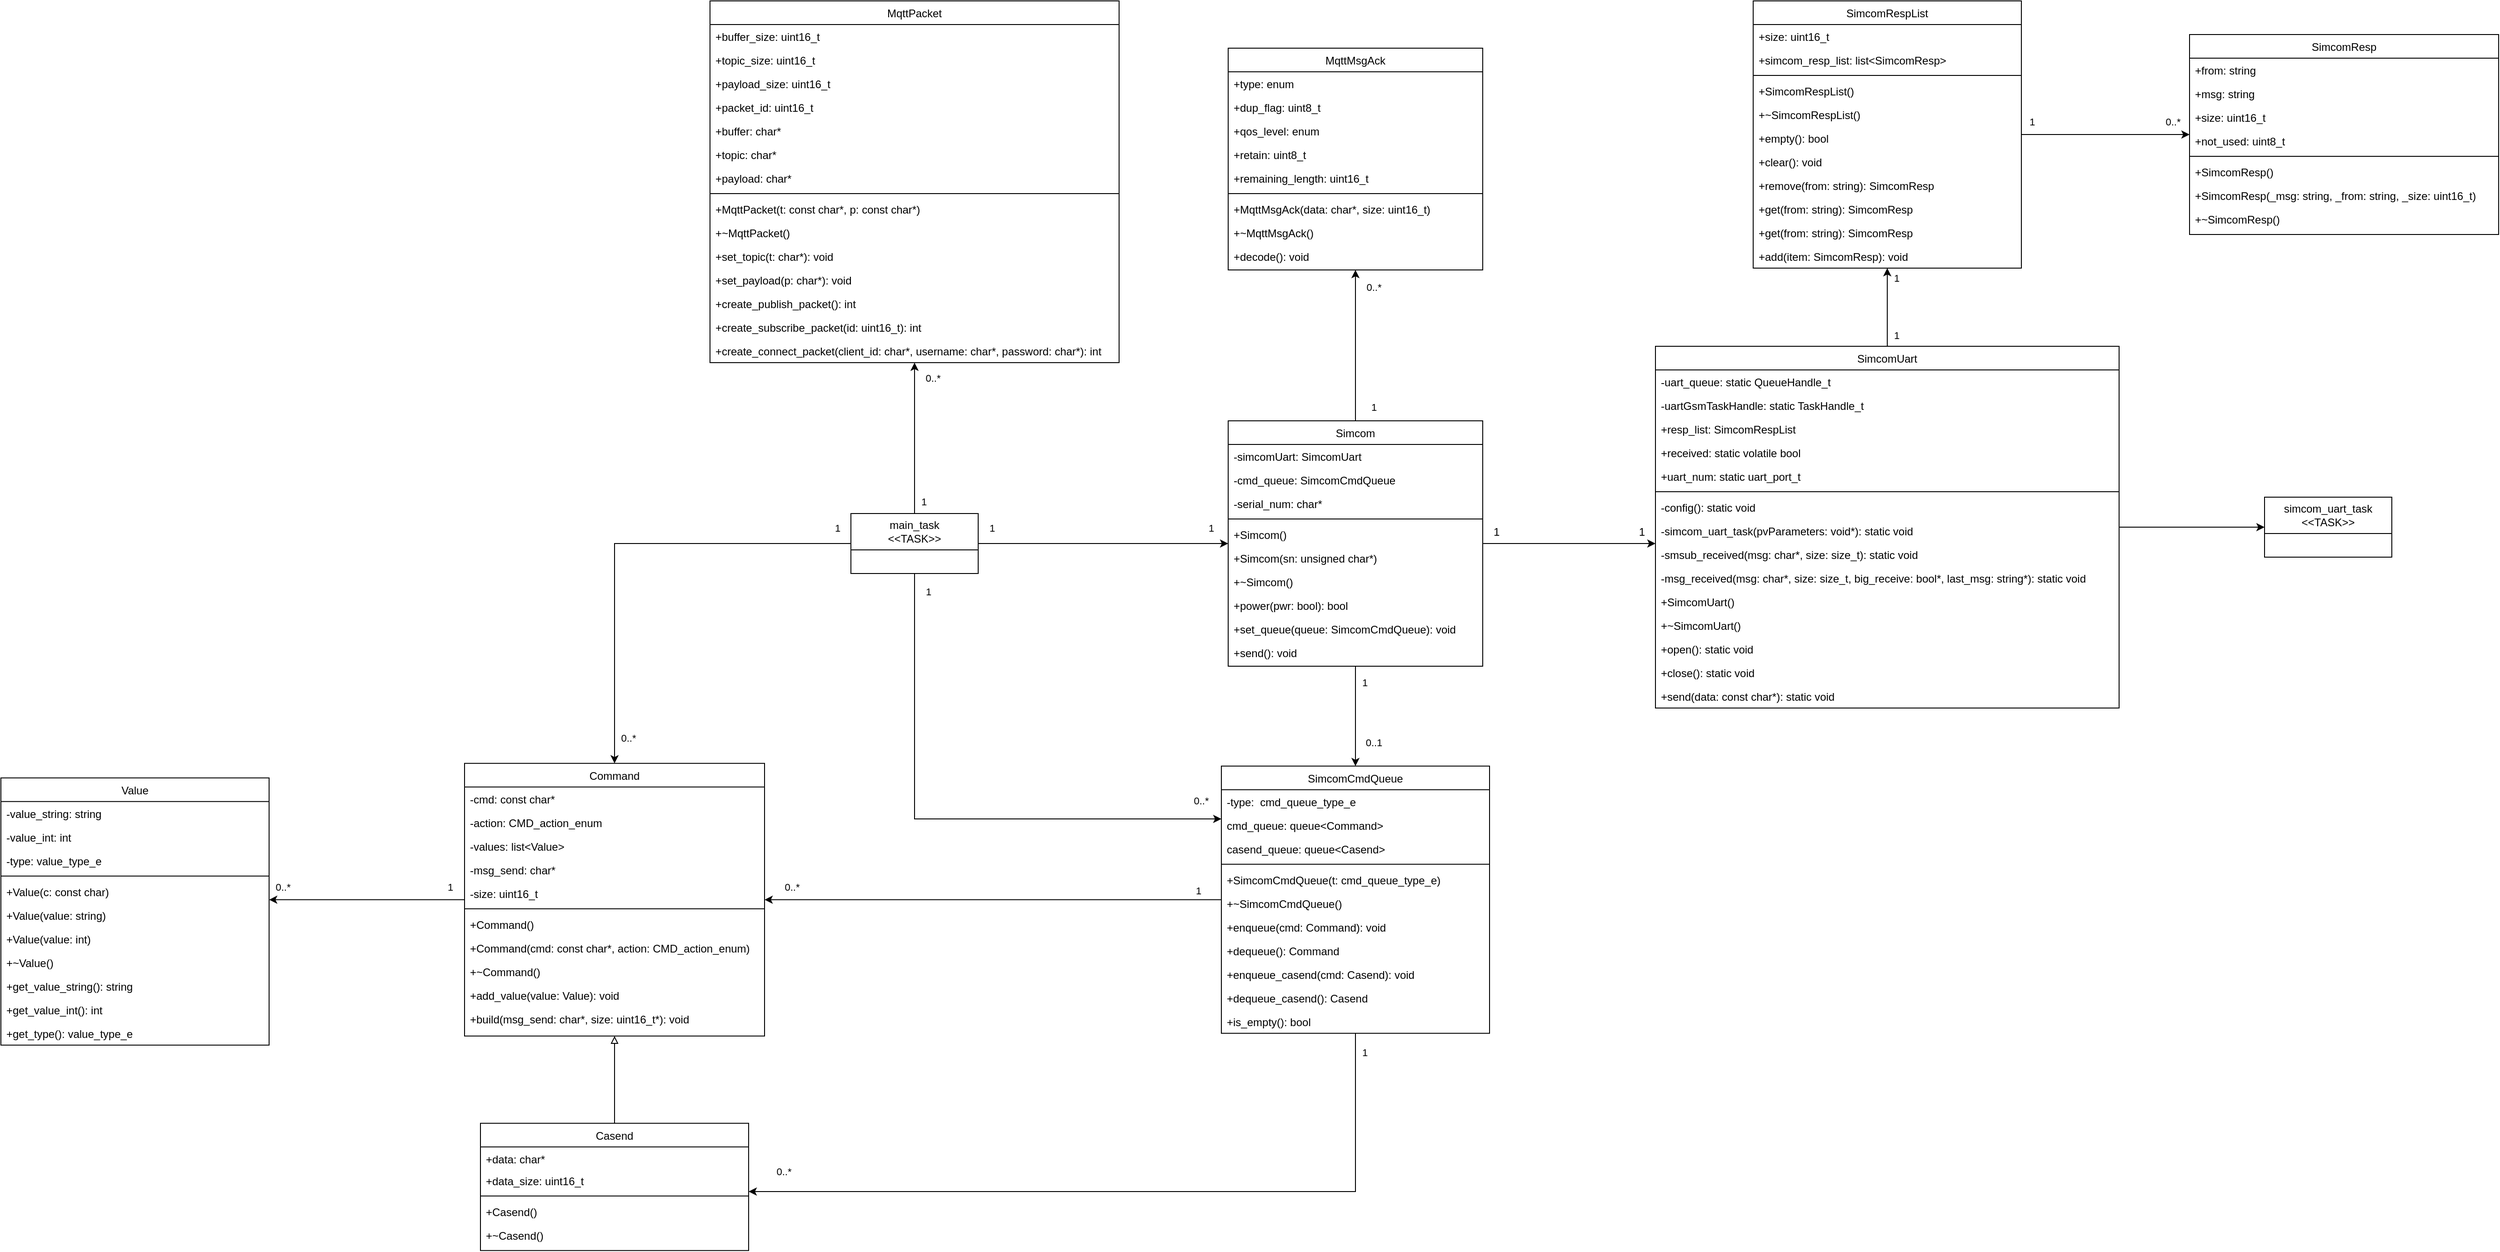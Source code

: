 <mxfile version="26.1.0">
  <diagram id="C5RBs43oDa-KdzZeNtuy" name="Page-1">
    <mxGraphModel dx="4654" dy="2683" grid="1" gridSize="10" guides="1" tooltips="1" connect="0" arrows="1" fold="1" page="1" pageScale="1" pageWidth="827" pageHeight="1169" math="0" shadow="0">
      <root>
        <mxCell id="WIyWlLk6GJQsqaUBKTNV-0" />
        <mxCell id="WIyWlLk6GJQsqaUBKTNV-1" parent="WIyWlLk6GJQsqaUBKTNV-0" />
        <mxCell id="OXkvoNjETRbfHiPbAuEQ-14" style="edgeStyle=orthogonalEdgeStyle;rounded=0;orthogonalLoop=1;jettySize=auto;html=1;entryX=0.5;entryY=0;entryDx=0;entryDy=0;" parent="WIyWlLk6GJQsqaUBKTNV-1" source="zkfFHV4jXpPFQw0GAbJ--0" target="zkfFHV4jXpPFQw0GAbJ--6" edge="1">
          <mxGeometry relative="1" as="geometry" />
        </mxCell>
        <mxCell id="OXkvoNjETRbfHiPbAuEQ-15" value="1" style="edgeLabel;html=1;align=center;verticalAlign=middle;resizable=0;points=[];" parent="OXkvoNjETRbfHiPbAuEQ-14" vertex="1" connectable="0">
          <mxGeometry x="-0.84" y="3" relative="1" as="geometry">
            <mxPoint x="7" y="9" as="offset" />
          </mxGeometry>
        </mxCell>
        <mxCell id="OXkvoNjETRbfHiPbAuEQ-16" value="0..1" style="edgeLabel;html=1;align=center;verticalAlign=middle;resizable=0;points=[];" parent="OXkvoNjETRbfHiPbAuEQ-14" vertex="1" connectable="0">
          <mxGeometry x="0.728" y="1" relative="1" as="geometry">
            <mxPoint x="19" y="-11" as="offset" />
          </mxGeometry>
        </mxCell>
        <mxCell id="LnBik1f8gMWFjEAst_nR-24" style="edgeStyle=orthogonalEdgeStyle;rounded=0;orthogonalLoop=1;jettySize=auto;html=1;" parent="WIyWlLk6GJQsqaUBKTNV-1" source="zkfFHV4jXpPFQw0GAbJ--17" target="LnBik1f8gMWFjEAst_nR-0" edge="1">
          <mxGeometry relative="1" as="geometry" />
        </mxCell>
        <mxCell id="LnBik1f8gMWFjEAst_nR-25" value="1" style="edgeLabel;html=1;align=center;verticalAlign=middle;resizable=0;points=[];" parent="LnBik1f8gMWFjEAst_nR-24" vertex="1" connectable="0">
          <mxGeometry x="-0.814" y="1" relative="1" as="geometry">
            <mxPoint x="11" y="-4" as="offset" />
          </mxGeometry>
        </mxCell>
        <mxCell id="LnBik1f8gMWFjEAst_nR-26" value="1" style="edgeLabel;html=1;align=center;verticalAlign=middle;resizable=0;points=[];" parent="LnBik1f8gMWFjEAst_nR-24" vertex="1" connectable="0">
          <mxGeometry x="0.744" y="2" relative="1" as="geometry">
            <mxPoint x="12" as="offset" />
          </mxGeometry>
        </mxCell>
        <mxCell id="FPk2uHoKcrlSueuzYnj8-16" style="edgeStyle=orthogonalEdgeStyle;rounded=0;orthogonalLoop=1;jettySize=auto;html=1;" edge="1" parent="WIyWlLk6GJQsqaUBKTNV-1" source="zkfFHV4jXpPFQw0GAbJ--0" target="FPk2uHoKcrlSueuzYnj8-0">
          <mxGeometry relative="1" as="geometry" />
        </mxCell>
        <mxCell id="FPk2uHoKcrlSueuzYnj8-17" value="1" style="edgeLabel;html=1;align=center;verticalAlign=middle;resizable=0;points=[];" vertex="1" connectable="0" parent="FPk2uHoKcrlSueuzYnj8-16">
          <mxGeometry x="-0.887" relative="1" as="geometry">
            <mxPoint x="20" y="-6" as="offset" />
          </mxGeometry>
        </mxCell>
        <mxCell id="FPk2uHoKcrlSueuzYnj8-18" value="0..*" style="edgeLabel;html=1;align=center;verticalAlign=middle;resizable=0;points=[];" vertex="1" connectable="0" parent="FPk2uHoKcrlSueuzYnj8-16">
          <mxGeometry x="0.863" y="-1" relative="1" as="geometry">
            <mxPoint x="19" y="7" as="offset" />
          </mxGeometry>
        </mxCell>
        <mxCell id="zkfFHV4jXpPFQw0GAbJ--0" value="Simcom" style="swimlane;fontStyle=0;align=center;verticalAlign=top;childLayout=stackLayout;horizontal=1;startSize=26;horizontalStack=0;resizeParent=1;resizeLast=0;collapsible=1;marginBottom=0;rounded=0;shadow=0;strokeWidth=1;" parent="WIyWlLk6GJQsqaUBKTNV-1" vertex="1">
          <mxGeometry x="140" y="92" width="280" height="270" as="geometry">
            <mxRectangle x="230" y="140" width="160" height="26" as="alternateBounds" />
          </mxGeometry>
        </mxCell>
        <mxCell id="zkfFHV4jXpPFQw0GAbJ--1" value="-simcomUart: SimcomUart" style="text;align=left;verticalAlign=top;spacingLeft=4;spacingRight=4;overflow=hidden;rotatable=0;points=[[0,0.5],[1,0.5]];portConstraint=eastwest;" parent="zkfFHV4jXpPFQw0GAbJ--0" vertex="1">
          <mxGeometry y="26" width="280" height="26" as="geometry" />
        </mxCell>
        <mxCell id="zkfFHV4jXpPFQw0GAbJ--2" value="-cmd_queue: SimcomCmdQueue" style="text;align=left;verticalAlign=top;spacingLeft=4;spacingRight=4;overflow=hidden;rotatable=0;points=[[0,0.5],[1,0.5]];portConstraint=eastwest;rounded=0;shadow=0;html=0;" parent="zkfFHV4jXpPFQw0GAbJ--0" vertex="1">
          <mxGeometry y="52" width="280" height="26" as="geometry" />
        </mxCell>
        <mxCell id="zkfFHV4jXpPFQw0GAbJ--3" value="-serial_num: char*" style="text;align=left;verticalAlign=top;spacingLeft=4;spacingRight=4;overflow=hidden;rotatable=0;points=[[0,0.5],[1,0.5]];portConstraint=eastwest;rounded=0;shadow=0;html=0;" parent="zkfFHV4jXpPFQw0GAbJ--0" vertex="1">
          <mxGeometry y="78" width="280" height="26" as="geometry" />
        </mxCell>
        <mxCell id="zkfFHV4jXpPFQw0GAbJ--4" value="" style="line;html=1;strokeWidth=1;align=left;verticalAlign=middle;spacingTop=-1;spacingLeft=3;spacingRight=3;rotatable=0;labelPosition=right;points=[];portConstraint=eastwest;" parent="zkfFHV4jXpPFQw0GAbJ--0" vertex="1">
          <mxGeometry y="104" width="280" height="8" as="geometry" />
        </mxCell>
        <mxCell id="zkfFHV4jXpPFQw0GAbJ--5" value="+Simcom()" style="text;align=left;verticalAlign=top;spacingLeft=4;spacingRight=4;overflow=hidden;rotatable=0;points=[[0,0.5],[1,0.5]];portConstraint=eastwest;" parent="zkfFHV4jXpPFQw0GAbJ--0" vertex="1">
          <mxGeometry y="112" width="280" height="26" as="geometry" />
        </mxCell>
        <mxCell id="OXkvoNjETRbfHiPbAuEQ-2" value="+Simcom(sn: unsigned char*)" style="text;align=left;verticalAlign=top;spacingLeft=4;spacingRight=4;overflow=hidden;rotatable=0;points=[[0,0.5],[1,0.5]];portConstraint=eastwest;" parent="zkfFHV4jXpPFQw0GAbJ--0" vertex="1">
          <mxGeometry y="138" width="280" height="26" as="geometry" />
        </mxCell>
        <mxCell id="OXkvoNjETRbfHiPbAuEQ-0" value="+~Simcom()" style="text;align=left;verticalAlign=top;spacingLeft=4;spacingRight=4;overflow=hidden;rotatable=0;points=[[0,0.5],[1,0.5]];portConstraint=eastwest;" parent="zkfFHV4jXpPFQw0GAbJ--0" vertex="1">
          <mxGeometry y="164" width="280" height="26" as="geometry" />
        </mxCell>
        <mxCell id="OXkvoNjETRbfHiPbAuEQ-3" value="+power(pwr: bool): bool" style="text;align=left;verticalAlign=top;spacingLeft=4;spacingRight=4;overflow=hidden;rotatable=0;points=[[0,0.5],[1,0.5]];portConstraint=eastwest;" parent="zkfFHV4jXpPFQw0GAbJ--0" vertex="1">
          <mxGeometry y="190" width="280" height="26" as="geometry" />
        </mxCell>
        <mxCell id="OXkvoNjETRbfHiPbAuEQ-4" value="+set_queue(queue: SimcomCmdQueue): void" style="text;align=left;verticalAlign=top;spacingLeft=4;spacingRight=4;overflow=hidden;rotatable=0;points=[[0,0.5],[1,0.5]];portConstraint=eastwest;" parent="zkfFHV4jXpPFQw0GAbJ--0" vertex="1">
          <mxGeometry y="216" width="280" height="26" as="geometry" />
        </mxCell>
        <mxCell id="OXkvoNjETRbfHiPbAuEQ-1" value="+send(): void" style="text;align=left;verticalAlign=top;spacingLeft=4;spacingRight=4;overflow=hidden;rotatable=0;points=[[0,0.5],[1,0.5]];portConstraint=eastwest;" parent="zkfFHV4jXpPFQw0GAbJ--0" vertex="1">
          <mxGeometry y="242" width="280" height="26" as="geometry" />
        </mxCell>
        <mxCell id="LnBik1f8gMWFjEAst_nR-44" style="edgeStyle=orthogonalEdgeStyle;rounded=0;orthogonalLoop=1;jettySize=auto;html=1;" parent="WIyWlLk6GJQsqaUBKTNV-1" source="zkfFHV4jXpPFQw0GAbJ--6" target="LnBik1f8gMWFjEAst_nR-32" edge="1">
          <mxGeometry relative="1" as="geometry">
            <Array as="points">
              <mxPoint x="280" y="940" />
            </Array>
          </mxGeometry>
        </mxCell>
        <mxCell id="LnBik1f8gMWFjEAst_nR-47" value="1" style="edgeLabel;html=1;align=center;verticalAlign=middle;resizable=0;points=[];" parent="LnBik1f8gMWFjEAst_nR-44" vertex="1" connectable="0">
          <mxGeometry x="-0.951" y="1" relative="1" as="geometry">
            <mxPoint x="9" as="offset" />
          </mxGeometry>
        </mxCell>
        <mxCell id="LnBik1f8gMWFjEAst_nR-48" value="0..*" style="edgeLabel;html=1;align=center;verticalAlign=middle;resizable=0;points=[];" parent="LnBik1f8gMWFjEAst_nR-44" vertex="1" connectable="0">
          <mxGeometry x="0.908" y="-1" relative="1" as="geometry">
            <mxPoint y="-21" as="offset" />
          </mxGeometry>
        </mxCell>
        <mxCell id="zkfFHV4jXpPFQw0GAbJ--6" value="SimcomCmdQueue" style="swimlane;fontStyle=0;align=center;verticalAlign=top;childLayout=stackLayout;horizontal=1;startSize=26;horizontalStack=0;resizeParent=1;resizeLast=0;collapsible=1;marginBottom=0;rounded=0;shadow=0;strokeWidth=1;" parent="WIyWlLk6GJQsqaUBKTNV-1" vertex="1">
          <mxGeometry x="132.5" y="471.89" width="295" height="294" as="geometry">
            <mxRectangle x="130" y="380" width="160" height="26" as="alternateBounds" />
          </mxGeometry>
        </mxCell>
        <mxCell id="zkfFHV4jXpPFQw0GAbJ--7" value="-type:  cmd_queue_type_e" style="text;align=left;verticalAlign=top;spacingLeft=4;spacingRight=4;overflow=hidden;rotatable=0;points=[[0,0.5],[1,0.5]];portConstraint=eastwest;" parent="zkfFHV4jXpPFQw0GAbJ--6" vertex="1">
          <mxGeometry y="26" width="295" height="26" as="geometry" />
        </mxCell>
        <mxCell id="zkfFHV4jXpPFQw0GAbJ--8" value="cmd_queue: queue&lt;Command&gt;" style="text;align=left;verticalAlign=top;spacingLeft=4;spacingRight=4;overflow=hidden;rotatable=0;points=[[0,0.5],[1,0.5]];portConstraint=eastwest;rounded=0;shadow=0;html=0;" parent="zkfFHV4jXpPFQw0GAbJ--6" vertex="1">
          <mxGeometry y="52" width="295" height="26" as="geometry" />
        </mxCell>
        <mxCell id="LnBik1f8gMWFjEAst_nR-43" value="casend_queue: queue&lt;Casend&gt;" style="text;align=left;verticalAlign=top;spacingLeft=4;spacingRight=4;overflow=hidden;rotatable=0;points=[[0,0.5],[1,0.5]];portConstraint=eastwest;rounded=0;shadow=0;html=0;" parent="zkfFHV4jXpPFQw0GAbJ--6" vertex="1">
          <mxGeometry y="78" width="295" height="26" as="geometry" />
        </mxCell>
        <mxCell id="zkfFHV4jXpPFQw0GAbJ--9" value="" style="line;html=1;strokeWidth=1;align=left;verticalAlign=middle;spacingTop=-1;spacingLeft=3;spacingRight=3;rotatable=0;labelPosition=right;points=[];portConstraint=eastwest;" parent="zkfFHV4jXpPFQw0GAbJ--6" vertex="1">
          <mxGeometry y="104" width="295" height="8" as="geometry" />
        </mxCell>
        <mxCell id="zkfFHV4jXpPFQw0GAbJ--10" value="+SimcomCmdQueue(t: cmd_queue_type_e)" style="text;align=left;verticalAlign=top;spacingLeft=4;spacingRight=4;overflow=hidden;rotatable=0;points=[[0,0.5],[1,0.5]];portConstraint=eastwest;fontStyle=0" parent="zkfFHV4jXpPFQw0GAbJ--6" vertex="1">
          <mxGeometry y="112" width="295" height="26" as="geometry" />
        </mxCell>
        <mxCell id="OXkvoNjETRbfHiPbAuEQ-17" value="+~SimcomCmdQueue()" style="text;align=left;verticalAlign=top;spacingLeft=4;spacingRight=4;overflow=hidden;rotatable=0;points=[[0,0.5],[1,0.5]];portConstraint=eastwest;fontStyle=0" parent="zkfFHV4jXpPFQw0GAbJ--6" vertex="1">
          <mxGeometry y="138" width="295" height="26" as="geometry" />
        </mxCell>
        <mxCell id="OXkvoNjETRbfHiPbAuEQ-18" value="+enqueue(cmd: Command): void" style="text;align=left;verticalAlign=top;spacingLeft=4;spacingRight=4;overflow=hidden;rotatable=0;points=[[0,0.5],[1,0.5]];portConstraint=eastwest;fontStyle=0" parent="zkfFHV4jXpPFQw0GAbJ--6" vertex="1">
          <mxGeometry y="164" width="295" height="26" as="geometry" />
        </mxCell>
        <mxCell id="OXkvoNjETRbfHiPbAuEQ-20" value="+dequeue(): Command" style="text;align=left;verticalAlign=top;spacingLeft=4;spacingRight=4;overflow=hidden;rotatable=0;points=[[0,0.5],[1,0.5]];portConstraint=eastwest;fontStyle=0" parent="zkfFHV4jXpPFQw0GAbJ--6" vertex="1">
          <mxGeometry y="190" width="295" height="26" as="geometry" />
        </mxCell>
        <mxCell id="LnBik1f8gMWFjEAst_nR-45" value="+enqueue_casend(cmd: Casend): void" style="text;align=left;verticalAlign=top;spacingLeft=4;spacingRight=4;overflow=hidden;rotatable=0;points=[[0,0.5],[1,0.5]];portConstraint=eastwest;fontStyle=0" parent="zkfFHV4jXpPFQw0GAbJ--6" vertex="1">
          <mxGeometry y="216" width="295" height="26" as="geometry" />
        </mxCell>
        <mxCell id="LnBik1f8gMWFjEAst_nR-46" value="+dequeue_casend(): Casend" style="text;align=left;verticalAlign=top;spacingLeft=4;spacingRight=4;overflow=hidden;rotatable=0;points=[[0,0.5],[1,0.5]];portConstraint=eastwest;fontStyle=0" parent="zkfFHV4jXpPFQw0GAbJ--6" vertex="1">
          <mxGeometry y="242" width="295" height="26" as="geometry" />
        </mxCell>
        <mxCell id="OXkvoNjETRbfHiPbAuEQ-19" value="+is_empty(): bool" style="text;align=left;verticalAlign=top;spacingLeft=4;spacingRight=4;overflow=hidden;rotatable=0;points=[[0,0.5],[1,0.5]];portConstraint=eastwest;fontStyle=0" parent="zkfFHV4jXpPFQw0GAbJ--6" vertex="1">
          <mxGeometry y="268" width="295" height="26" as="geometry" />
        </mxCell>
        <mxCell id="OXkvoNjETRbfHiPbAuEQ-75" style="edgeStyle=orthogonalEdgeStyle;rounded=0;orthogonalLoop=1;jettySize=auto;html=1;" parent="WIyWlLk6GJQsqaUBKTNV-1" source="zkfFHV4jXpPFQw0GAbJ--17" target="OXkvoNjETRbfHiPbAuEQ-71" edge="1">
          <mxGeometry relative="1" as="geometry" />
        </mxCell>
        <mxCell id="zkfFHV4jXpPFQw0GAbJ--17" value="SimcomUart" style="swimlane;fontStyle=0;align=center;verticalAlign=top;childLayout=stackLayout;horizontal=1;startSize=26;horizontalStack=0;resizeParent=1;resizeLast=0;collapsible=1;marginBottom=0;rounded=0;shadow=0;strokeWidth=1;" parent="WIyWlLk6GJQsqaUBKTNV-1" vertex="1">
          <mxGeometry x="610" y="10" width="510" height="398" as="geometry">
            <mxRectangle x="550" y="140" width="160" height="26" as="alternateBounds" />
          </mxGeometry>
        </mxCell>
        <mxCell id="zkfFHV4jXpPFQw0GAbJ--18" value="-uart_queue: static QueueHandle_t" style="text;align=left;verticalAlign=top;spacingLeft=4;spacingRight=4;overflow=hidden;rotatable=0;points=[[0,0.5],[1,0.5]];portConstraint=eastwest;" parent="zkfFHV4jXpPFQw0GAbJ--17" vertex="1">
          <mxGeometry y="26" width="510" height="26" as="geometry" />
        </mxCell>
        <mxCell id="OXkvoNjETRbfHiPbAuEQ-7" value="-uartGsmTaskHandle: static TaskHandle_t" style="text;align=left;verticalAlign=top;spacingLeft=4;spacingRight=4;overflow=hidden;rotatable=0;points=[[0,0.5],[1,0.5]];portConstraint=eastwest;rounded=0;shadow=0;html=0;" parent="zkfFHV4jXpPFQw0GAbJ--17" vertex="1">
          <mxGeometry y="52" width="510" height="26" as="geometry" />
        </mxCell>
        <mxCell id="LnBik1f8gMWFjEAst_nR-31" value="+resp_list: SimcomRespList" style="text;align=left;verticalAlign=top;spacingLeft=4;spacingRight=4;overflow=hidden;rotatable=0;points=[[0,0.5],[1,0.5]];portConstraint=eastwest;rounded=0;shadow=0;html=0;" parent="zkfFHV4jXpPFQw0GAbJ--17" vertex="1">
          <mxGeometry y="78" width="510" height="26" as="geometry" />
        </mxCell>
        <mxCell id="zkfFHV4jXpPFQw0GAbJ--19" value="+received: static volatile bool" style="text;align=left;verticalAlign=top;spacingLeft=4;spacingRight=4;overflow=hidden;rotatable=0;points=[[0,0.5],[1,0.5]];portConstraint=eastwest;rounded=0;shadow=0;html=0;" parent="zkfFHV4jXpPFQw0GAbJ--17" vertex="1">
          <mxGeometry y="104" width="510" height="26" as="geometry" />
        </mxCell>
        <mxCell id="OXkvoNjETRbfHiPbAuEQ-8" value="+uart_num: static uart_port_t" style="text;align=left;verticalAlign=top;spacingLeft=4;spacingRight=4;overflow=hidden;rotatable=0;points=[[0,0.5],[1,0.5]];portConstraint=eastwest;rounded=0;shadow=0;html=0;" parent="zkfFHV4jXpPFQw0GAbJ--17" vertex="1">
          <mxGeometry y="130" width="510" height="26" as="geometry" />
        </mxCell>
        <mxCell id="zkfFHV4jXpPFQw0GAbJ--23" value="" style="line;html=1;strokeWidth=1;align=left;verticalAlign=middle;spacingTop=-1;spacingLeft=3;spacingRight=3;rotatable=0;labelPosition=right;points=[];portConstraint=eastwest;" parent="zkfFHV4jXpPFQw0GAbJ--17" vertex="1">
          <mxGeometry y="156" width="510" height="8" as="geometry" />
        </mxCell>
        <mxCell id="zkfFHV4jXpPFQw0GAbJ--24" value="-config(): static void" style="text;align=left;verticalAlign=top;spacingLeft=4;spacingRight=4;overflow=hidden;rotatable=0;points=[[0,0.5],[1,0.5]];portConstraint=eastwest;" parent="zkfFHV4jXpPFQw0GAbJ--17" vertex="1">
          <mxGeometry y="164" width="510" height="26" as="geometry" />
        </mxCell>
        <mxCell id="zkfFHV4jXpPFQw0GAbJ--25" value="-simcom_uart_task(pvParameters: void*): static void" style="text;align=left;verticalAlign=top;spacingLeft=4;spacingRight=4;overflow=hidden;rotatable=0;points=[[0,0.5],[1,0.5]];portConstraint=eastwest;" parent="zkfFHV4jXpPFQw0GAbJ--17" vertex="1">
          <mxGeometry y="190" width="510" height="26" as="geometry" />
        </mxCell>
        <mxCell id="OXkvoNjETRbfHiPbAuEQ-5" value="-smsub_received(msg: char*, size: size_t): static void" style="text;align=left;verticalAlign=top;spacingLeft=4;spacingRight=4;overflow=hidden;rotatable=0;points=[[0,0.5],[1,0.5]];portConstraint=eastwest;" parent="zkfFHV4jXpPFQw0GAbJ--17" vertex="1">
          <mxGeometry y="216" width="510" height="26" as="geometry" />
        </mxCell>
        <mxCell id="OXkvoNjETRbfHiPbAuEQ-6" value="-msg_received(msg: char*, size: size_t, big_receive: bool*, last_msg: string*): static void" style="text;align=left;verticalAlign=top;spacingLeft=4;spacingRight=4;overflow=hidden;rotatable=0;points=[[0,0.5],[1,0.5]];portConstraint=eastwest;" parent="zkfFHV4jXpPFQw0GAbJ--17" vertex="1">
          <mxGeometry y="242" width="510" height="26" as="geometry" />
        </mxCell>
        <mxCell id="OXkvoNjETRbfHiPbAuEQ-10" value="+SimcomUart()" style="text;align=left;verticalAlign=top;spacingLeft=4;spacingRight=4;overflow=hidden;rotatable=0;points=[[0,0.5],[1,0.5]];portConstraint=eastwest;" parent="zkfFHV4jXpPFQw0GAbJ--17" vertex="1">
          <mxGeometry y="268" width="510" height="26" as="geometry" />
        </mxCell>
        <mxCell id="OXkvoNjETRbfHiPbAuEQ-9" value="+~SimcomUart()" style="text;align=left;verticalAlign=top;spacingLeft=4;spacingRight=4;overflow=hidden;rotatable=0;points=[[0,0.5],[1,0.5]];portConstraint=eastwest;" parent="zkfFHV4jXpPFQw0GAbJ--17" vertex="1">
          <mxGeometry y="294" width="510" height="26" as="geometry" />
        </mxCell>
        <mxCell id="OXkvoNjETRbfHiPbAuEQ-11" value="+open(): static void" style="text;align=left;verticalAlign=top;spacingLeft=4;spacingRight=4;overflow=hidden;rotatable=0;points=[[0,0.5],[1,0.5]];portConstraint=eastwest;" parent="zkfFHV4jXpPFQw0GAbJ--17" vertex="1">
          <mxGeometry y="320" width="510" height="26" as="geometry" />
        </mxCell>
        <mxCell id="OXkvoNjETRbfHiPbAuEQ-12" value="+close(): static void" style="text;align=left;verticalAlign=top;spacingLeft=4;spacingRight=4;overflow=hidden;rotatable=0;points=[[0,0.5],[1,0.5]];portConstraint=eastwest;" parent="zkfFHV4jXpPFQw0GAbJ--17" vertex="1">
          <mxGeometry y="346" width="510" height="26" as="geometry" />
        </mxCell>
        <mxCell id="OXkvoNjETRbfHiPbAuEQ-13" value="+send(data: const char*): static void" style="text;align=left;verticalAlign=top;spacingLeft=4;spacingRight=4;overflow=hidden;rotatable=0;points=[[0,0.5],[1,0.5]];portConstraint=eastwest;" parent="zkfFHV4jXpPFQw0GAbJ--17" vertex="1">
          <mxGeometry y="372" width="510" height="26" as="geometry" />
        </mxCell>
        <mxCell id="zkfFHV4jXpPFQw0GAbJ--26" value="" style="endArrow=classic;shadow=0;strokeWidth=1;rounded=0;curved=0;endFill=1;edgeStyle=elbowEdgeStyle;elbow=vertical;" parent="WIyWlLk6GJQsqaUBKTNV-1" source="zkfFHV4jXpPFQw0GAbJ--0" target="zkfFHV4jXpPFQw0GAbJ--17" edge="1">
          <mxGeometry x="0.5" y="41" relative="1" as="geometry">
            <mxPoint x="380" y="192" as="sourcePoint" />
            <mxPoint x="540" y="192" as="targetPoint" />
            <mxPoint x="-40" y="32" as="offset" />
          </mxGeometry>
        </mxCell>
        <mxCell id="zkfFHV4jXpPFQw0GAbJ--27" value="1" style="resizable=0;align=left;verticalAlign=bottom;labelBackgroundColor=none;fontSize=12;" parent="zkfFHV4jXpPFQw0GAbJ--26" connectable="0" vertex="1">
          <mxGeometry x="-1" relative="1" as="geometry">
            <mxPoint x="10" y="-4" as="offset" />
          </mxGeometry>
        </mxCell>
        <mxCell id="zkfFHV4jXpPFQw0GAbJ--28" value="1" style="resizable=0;align=right;verticalAlign=bottom;labelBackgroundColor=none;fontSize=12;" parent="zkfFHV4jXpPFQw0GAbJ--26" connectable="0" vertex="1">
          <mxGeometry x="1" relative="1" as="geometry">
            <mxPoint x="-10" y="-4" as="offset" />
          </mxGeometry>
        </mxCell>
        <mxCell id="OXkvoNjETRbfHiPbAuEQ-51" style="edgeStyle=orthogonalEdgeStyle;rounded=0;orthogonalLoop=1;jettySize=auto;html=1;" parent="WIyWlLk6GJQsqaUBKTNV-1" source="OXkvoNjETRbfHiPbAuEQ-21" target="OXkvoNjETRbfHiPbAuEQ-38" edge="1">
          <mxGeometry relative="1" as="geometry">
            <Array as="points">
              <mxPoint x="-870" y="618.89" />
              <mxPoint x="-870" y="618.89" />
            </Array>
          </mxGeometry>
        </mxCell>
        <mxCell id="OXkvoNjETRbfHiPbAuEQ-52" value="1" style="edgeLabel;html=1;align=center;verticalAlign=middle;resizable=0;points=[];" parent="OXkvoNjETRbfHiPbAuEQ-51" vertex="1" connectable="0">
          <mxGeometry x="-0.85" y="3" relative="1" as="geometry">
            <mxPoint y="-17" as="offset" />
          </mxGeometry>
        </mxCell>
        <mxCell id="OXkvoNjETRbfHiPbAuEQ-53" value="0..*" style="edgeLabel;html=1;align=center;verticalAlign=middle;resizable=0;points=[];" parent="OXkvoNjETRbfHiPbAuEQ-51" vertex="1" connectable="0">
          <mxGeometry x="0.86" relative="1" as="geometry">
            <mxPoint y="-14" as="offset" />
          </mxGeometry>
        </mxCell>
        <mxCell id="OXkvoNjETRbfHiPbAuEQ-21" value="Command" style="swimlane;fontStyle=0;align=center;verticalAlign=top;childLayout=stackLayout;horizontal=1;startSize=26;horizontalStack=0;resizeParent=1;resizeLast=0;collapsible=1;marginBottom=0;rounded=0;shadow=0;strokeWidth=1;" parent="WIyWlLk6GJQsqaUBKTNV-1" vertex="1">
          <mxGeometry x="-700" y="468.89" width="330" height="300" as="geometry">
            <mxRectangle x="130" y="380" width="160" height="26" as="alternateBounds" />
          </mxGeometry>
        </mxCell>
        <mxCell id="OXkvoNjETRbfHiPbAuEQ-22" value="-cmd: const char*" style="text;align=left;verticalAlign=top;spacingLeft=4;spacingRight=4;overflow=hidden;rotatable=0;points=[[0,0.5],[1,0.5]];portConstraint=eastwest;" parent="OXkvoNjETRbfHiPbAuEQ-21" vertex="1">
          <mxGeometry y="26" width="330" height="26" as="geometry" />
        </mxCell>
        <mxCell id="OXkvoNjETRbfHiPbAuEQ-23" value="-action: CMD_action_enum" style="text;align=left;verticalAlign=top;spacingLeft=4;spacingRight=4;overflow=hidden;rotatable=0;points=[[0,0.5],[1,0.5]];portConstraint=eastwest;rounded=0;shadow=0;html=0;" parent="OXkvoNjETRbfHiPbAuEQ-21" vertex="1">
          <mxGeometry y="52" width="330" height="26" as="geometry" />
        </mxCell>
        <mxCell id="OXkvoNjETRbfHiPbAuEQ-31" value="-values: list&lt;Value&gt;" style="text;align=left;verticalAlign=top;spacingLeft=4;spacingRight=4;overflow=hidden;rotatable=0;points=[[0,0.5],[1,0.5]];portConstraint=eastwest;rounded=0;shadow=0;html=0;" parent="OXkvoNjETRbfHiPbAuEQ-21" vertex="1">
          <mxGeometry y="78" width="330" height="26" as="geometry" />
        </mxCell>
        <mxCell id="OXkvoNjETRbfHiPbAuEQ-33" value="-msg_send: char*" style="text;align=left;verticalAlign=top;spacingLeft=4;spacingRight=4;overflow=hidden;rotatable=0;points=[[0,0.5],[1,0.5]];portConstraint=eastwest;" parent="OXkvoNjETRbfHiPbAuEQ-21" vertex="1">
          <mxGeometry y="104" width="330" height="26" as="geometry" />
        </mxCell>
        <mxCell id="OXkvoNjETRbfHiPbAuEQ-32" value="-size: uint16_t" style="text;align=left;verticalAlign=top;spacingLeft=4;spacingRight=4;overflow=hidden;rotatable=0;points=[[0,0.5],[1,0.5]];portConstraint=eastwest;" parent="OXkvoNjETRbfHiPbAuEQ-21" vertex="1">
          <mxGeometry y="130" width="330" height="26" as="geometry" />
        </mxCell>
        <mxCell id="OXkvoNjETRbfHiPbAuEQ-24" value="" style="line;html=1;strokeWidth=1;align=left;verticalAlign=middle;spacingTop=-1;spacingLeft=3;spacingRight=3;rotatable=0;labelPosition=right;points=[];portConstraint=eastwest;" parent="OXkvoNjETRbfHiPbAuEQ-21" vertex="1">
          <mxGeometry y="156" width="330" height="8" as="geometry" />
        </mxCell>
        <mxCell id="OXkvoNjETRbfHiPbAuEQ-25" value="+Command()" style="text;align=left;verticalAlign=top;spacingLeft=4;spacingRight=4;overflow=hidden;rotatable=0;points=[[0,0.5],[1,0.5]];portConstraint=eastwest;fontStyle=0" parent="OXkvoNjETRbfHiPbAuEQ-21" vertex="1">
          <mxGeometry y="164" width="330" height="26" as="geometry" />
        </mxCell>
        <mxCell id="OXkvoNjETRbfHiPbAuEQ-26" value="+Command(cmd: const char*, action: CMD_action_enum)" style="text;align=left;verticalAlign=top;spacingLeft=4;spacingRight=4;overflow=hidden;rotatable=0;points=[[0,0.5],[1,0.5]];portConstraint=eastwest;fontStyle=0" parent="OXkvoNjETRbfHiPbAuEQ-21" vertex="1">
          <mxGeometry y="190" width="330" height="26" as="geometry" />
        </mxCell>
        <mxCell id="OXkvoNjETRbfHiPbAuEQ-34" value="+~Command()" style="text;align=left;verticalAlign=top;spacingLeft=4;spacingRight=4;overflow=hidden;rotatable=0;points=[[0,0.5],[1,0.5]];portConstraint=eastwest;fontStyle=0" parent="OXkvoNjETRbfHiPbAuEQ-21" vertex="1">
          <mxGeometry y="216" width="330" height="26" as="geometry" />
        </mxCell>
        <mxCell id="OXkvoNjETRbfHiPbAuEQ-27" value="+add_value(value: Value): void" style="text;align=left;verticalAlign=top;spacingLeft=4;spacingRight=4;overflow=hidden;rotatable=0;points=[[0,0.5],[1,0.5]];portConstraint=eastwest;fontStyle=0" parent="OXkvoNjETRbfHiPbAuEQ-21" vertex="1">
          <mxGeometry y="242" width="330" height="26" as="geometry" />
        </mxCell>
        <mxCell id="OXkvoNjETRbfHiPbAuEQ-28" value="+build(msg_send: char*, size: uint16_t*): void" style="text;align=left;verticalAlign=top;spacingLeft=4;spacingRight=4;overflow=hidden;rotatable=0;points=[[0,0.5],[1,0.5]];portConstraint=eastwest;fontStyle=0" parent="OXkvoNjETRbfHiPbAuEQ-21" vertex="1">
          <mxGeometry y="268" width="330" height="26" as="geometry" />
        </mxCell>
        <mxCell id="OXkvoNjETRbfHiPbAuEQ-35" style="edgeStyle=orthogonalEdgeStyle;rounded=0;orthogonalLoop=1;jettySize=auto;html=1;" parent="WIyWlLk6GJQsqaUBKTNV-1" source="zkfFHV4jXpPFQw0GAbJ--6" target="OXkvoNjETRbfHiPbAuEQ-21" edge="1">
          <mxGeometry relative="1" as="geometry" />
        </mxCell>
        <mxCell id="OXkvoNjETRbfHiPbAuEQ-36" value="1" style="edgeLabel;html=1;align=center;verticalAlign=middle;resizable=0;points=[];" parent="OXkvoNjETRbfHiPbAuEQ-35" vertex="1" connectable="0">
          <mxGeometry x="-0.894" y="2" relative="1" as="geometry">
            <mxPoint x="1" y="-12" as="offset" />
          </mxGeometry>
        </mxCell>
        <mxCell id="OXkvoNjETRbfHiPbAuEQ-37" value="0..*" style="edgeLabel;html=1;align=center;verticalAlign=middle;resizable=0;points=[];" parent="OXkvoNjETRbfHiPbAuEQ-35" vertex="1" connectable="0">
          <mxGeometry x="0.875" relative="1" as="geometry">
            <mxPoint x="-2" y="-14" as="offset" />
          </mxGeometry>
        </mxCell>
        <mxCell id="OXkvoNjETRbfHiPbAuEQ-38" value="Value" style="swimlane;fontStyle=0;align=center;verticalAlign=top;childLayout=stackLayout;horizontal=1;startSize=26;horizontalStack=0;resizeParent=1;resizeLast=0;collapsible=1;marginBottom=0;rounded=0;shadow=0;strokeWidth=1;" parent="WIyWlLk6GJQsqaUBKTNV-1" vertex="1">
          <mxGeometry x="-1210" y="484.89" width="295" height="294" as="geometry">
            <mxRectangle x="130" y="380" width="160" height="26" as="alternateBounds" />
          </mxGeometry>
        </mxCell>
        <mxCell id="OXkvoNjETRbfHiPbAuEQ-39" value="-value_string: string" style="text;align=left;verticalAlign=top;spacingLeft=4;spacingRight=4;overflow=hidden;rotatable=0;points=[[0,0.5],[1,0.5]];portConstraint=eastwest;" parent="OXkvoNjETRbfHiPbAuEQ-38" vertex="1">
          <mxGeometry y="26" width="295" height="26" as="geometry" />
        </mxCell>
        <mxCell id="OXkvoNjETRbfHiPbAuEQ-40" value="-value_int: int" style="text;align=left;verticalAlign=top;spacingLeft=4;spacingRight=4;overflow=hidden;rotatable=0;points=[[0,0.5],[1,0.5]];portConstraint=eastwest;rounded=0;shadow=0;html=0;" parent="OXkvoNjETRbfHiPbAuEQ-38" vertex="1">
          <mxGeometry y="52" width="295" height="26" as="geometry" />
        </mxCell>
        <mxCell id="OXkvoNjETRbfHiPbAuEQ-47" value="-type: value_type_e" style="text;align=left;verticalAlign=top;spacingLeft=4;spacingRight=4;overflow=hidden;rotatable=0;points=[[0,0.5],[1,0.5]];portConstraint=eastwest;rounded=0;shadow=0;html=0;" parent="OXkvoNjETRbfHiPbAuEQ-38" vertex="1">
          <mxGeometry y="78" width="295" height="26" as="geometry" />
        </mxCell>
        <mxCell id="OXkvoNjETRbfHiPbAuEQ-41" value="" style="line;html=1;strokeWidth=1;align=left;verticalAlign=middle;spacingTop=-1;spacingLeft=3;spacingRight=3;rotatable=0;labelPosition=right;points=[];portConstraint=eastwest;" parent="OXkvoNjETRbfHiPbAuEQ-38" vertex="1">
          <mxGeometry y="104" width="295" height="8" as="geometry" />
        </mxCell>
        <mxCell id="OXkvoNjETRbfHiPbAuEQ-42" value="+Value(c: const char)" style="text;align=left;verticalAlign=top;spacingLeft=4;spacingRight=4;overflow=hidden;rotatable=0;points=[[0,0.5],[1,0.5]];portConstraint=eastwest;fontStyle=0" parent="OXkvoNjETRbfHiPbAuEQ-38" vertex="1">
          <mxGeometry y="112" width="295" height="26" as="geometry" />
        </mxCell>
        <mxCell id="OXkvoNjETRbfHiPbAuEQ-43" value="+Value(value: string)" style="text;align=left;verticalAlign=top;spacingLeft=4;spacingRight=4;overflow=hidden;rotatable=0;points=[[0,0.5],[1,0.5]];portConstraint=eastwest;fontStyle=0" parent="OXkvoNjETRbfHiPbAuEQ-38" vertex="1">
          <mxGeometry y="138" width="295" height="26" as="geometry" />
        </mxCell>
        <mxCell id="OXkvoNjETRbfHiPbAuEQ-44" value="+Value(value: int)" style="text;align=left;verticalAlign=top;spacingLeft=4;spacingRight=4;overflow=hidden;rotatable=0;points=[[0,0.5],[1,0.5]];portConstraint=eastwest;fontStyle=0" parent="OXkvoNjETRbfHiPbAuEQ-38" vertex="1">
          <mxGeometry y="164" width="295" height="26" as="geometry" />
        </mxCell>
        <mxCell id="OXkvoNjETRbfHiPbAuEQ-45" value="+~Value()" style="text;align=left;verticalAlign=top;spacingLeft=4;spacingRight=4;overflow=hidden;rotatable=0;points=[[0,0.5],[1,0.5]];portConstraint=eastwest;fontStyle=0" parent="OXkvoNjETRbfHiPbAuEQ-38" vertex="1">
          <mxGeometry y="190" width="295" height="26" as="geometry" />
        </mxCell>
        <mxCell id="OXkvoNjETRbfHiPbAuEQ-48" value="+get_value_string(): string" style="text;align=left;verticalAlign=top;spacingLeft=4;spacingRight=4;overflow=hidden;rotatable=0;points=[[0,0.5],[1,0.5]];portConstraint=eastwest;fontStyle=0" parent="OXkvoNjETRbfHiPbAuEQ-38" vertex="1">
          <mxGeometry y="216" width="295" height="26" as="geometry" />
        </mxCell>
        <mxCell id="OXkvoNjETRbfHiPbAuEQ-46" value="+get_value_int(): int" style="text;align=left;verticalAlign=top;spacingLeft=4;spacingRight=4;overflow=hidden;rotatable=0;points=[[0,0.5],[1,0.5]];portConstraint=eastwest;fontStyle=0" parent="OXkvoNjETRbfHiPbAuEQ-38" vertex="1">
          <mxGeometry y="242" width="295" height="26" as="geometry" />
        </mxCell>
        <mxCell id="OXkvoNjETRbfHiPbAuEQ-49" value="+get_type(): value_type_e" style="text;align=left;verticalAlign=top;spacingLeft=4;spacingRight=4;overflow=hidden;rotatable=0;points=[[0,0.5],[1,0.5]];portConstraint=eastwest;fontStyle=0" parent="OXkvoNjETRbfHiPbAuEQ-38" vertex="1">
          <mxGeometry y="268" width="295" height="26" as="geometry" />
        </mxCell>
        <mxCell id="OXkvoNjETRbfHiPbAuEQ-71" value="simcom_uart_task&lt;div&gt;&amp;lt;&amp;lt;TASK&amp;gt;&amp;gt;&lt;/div&gt;" style="swimlane;fontStyle=0;childLayout=stackLayout;horizontal=1;startSize=40;fillColor=none;horizontalStack=0;resizeParent=1;resizeParentMax=0;resizeLast=0;collapsible=1;marginBottom=0;whiteSpace=wrap;html=1;" parent="WIyWlLk6GJQsqaUBKTNV-1" vertex="1">
          <mxGeometry x="1280" y="176" width="140" height="66" as="geometry" />
        </mxCell>
        <mxCell id="OXkvoNjETRbfHiPbAuEQ-77" style="edgeStyle=orthogonalEdgeStyle;rounded=0;orthogonalLoop=1;jettySize=auto;html=1;" parent="WIyWlLk6GJQsqaUBKTNV-1" source="OXkvoNjETRbfHiPbAuEQ-76" target="zkfFHV4jXpPFQw0GAbJ--0" edge="1">
          <mxGeometry relative="1" as="geometry" />
        </mxCell>
        <mxCell id="FPk2uHoKcrlSueuzYnj8-11" value="1" style="edgeLabel;html=1;align=center;verticalAlign=middle;resizable=0;points=[];" vertex="1" connectable="0" parent="OXkvoNjETRbfHiPbAuEQ-77">
          <mxGeometry x="-0.92" y="1" relative="1" as="geometry">
            <mxPoint x="4" y="-16" as="offset" />
          </mxGeometry>
        </mxCell>
        <mxCell id="FPk2uHoKcrlSueuzYnj8-12" value="1" style="edgeLabel;html=1;align=center;verticalAlign=middle;resizable=0;points=[];" vertex="1" connectable="0" parent="OXkvoNjETRbfHiPbAuEQ-77">
          <mxGeometry x="0.862" y="1" relative="1" as="geometry">
            <mxPoint y="-16" as="offset" />
          </mxGeometry>
        </mxCell>
        <mxCell id="2iDrb414bEI0GRcjGhA--20" style="edgeStyle=orthogonalEdgeStyle;rounded=0;orthogonalLoop=1;jettySize=auto;html=1;" parent="WIyWlLk6GJQsqaUBKTNV-1" source="OXkvoNjETRbfHiPbAuEQ-76" target="2iDrb414bEI0GRcjGhA--0" edge="1">
          <mxGeometry relative="1" as="geometry" />
        </mxCell>
        <mxCell id="2iDrb414bEI0GRcjGhA--21" value="0..*" style="edgeLabel;html=1;align=center;verticalAlign=middle;resizable=0;points=[];" parent="2iDrb414bEI0GRcjGhA--20" vertex="1" connectable="0">
          <mxGeometry x="0.793" y="4" relative="1" as="geometry">
            <mxPoint x="24" as="offset" />
          </mxGeometry>
        </mxCell>
        <mxCell id="2iDrb414bEI0GRcjGhA--22" value="1" style="edgeLabel;html=1;align=center;verticalAlign=middle;resizable=0;points=[];" parent="2iDrb414bEI0GRcjGhA--20" vertex="1" connectable="0">
          <mxGeometry x="-0.522" y="-1" relative="1" as="geometry">
            <mxPoint x="9" y="26" as="offset" />
          </mxGeometry>
        </mxCell>
        <mxCell id="2iDrb414bEI0GRcjGhA--23" style="edgeStyle=orthogonalEdgeStyle;rounded=0;orthogonalLoop=1;jettySize=auto;html=1;" parent="WIyWlLk6GJQsqaUBKTNV-1" source="OXkvoNjETRbfHiPbAuEQ-76" target="OXkvoNjETRbfHiPbAuEQ-21" edge="1">
          <mxGeometry relative="1" as="geometry" />
        </mxCell>
        <mxCell id="2iDrb414bEI0GRcjGhA--24" value="1" style="edgeLabel;html=1;align=center;verticalAlign=middle;resizable=0;points=[];" parent="2iDrb414bEI0GRcjGhA--23" vertex="1" connectable="0">
          <mxGeometry x="-0.912" relative="1" as="geometry">
            <mxPoint x="7" y="-17" as="offset" />
          </mxGeometry>
        </mxCell>
        <mxCell id="2iDrb414bEI0GRcjGhA--25" value="0..*" style="edgeLabel;html=1;align=center;verticalAlign=middle;resizable=0;points=[];" parent="2iDrb414bEI0GRcjGhA--23" vertex="1" connectable="0">
          <mxGeometry x="0.887" y="1" relative="1" as="geometry">
            <mxPoint x="14" as="offset" />
          </mxGeometry>
        </mxCell>
        <mxCell id="2iDrb414bEI0GRcjGhA--26" style="edgeStyle=orthogonalEdgeStyle;rounded=0;orthogonalLoop=1;jettySize=auto;html=1;" parent="WIyWlLk6GJQsqaUBKTNV-1" source="OXkvoNjETRbfHiPbAuEQ-76" target="zkfFHV4jXpPFQw0GAbJ--6" edge="1">
          <mxGeometry relative="1" as="geometry">
            <Array as="points">
              <mxPoint x="-205" y="530" />
            </Array>
          </mxGeometry>
        </mxCell>
        <mxCell id="2iDrb414bEI0GRcjGhA--27" value="1" style="edgeLabel;html=1;align=center;verticalAlign=middle;resizable=0;points=[];" parent="2iDrb414bEI0GRcjGhA--26" vertex="1" connectable="0">
          <mxGeometry x="0.943" y="2" relative="1" as="geometry">
            <mxPoint x="-305" y="-248" as="offset" />
          </mxGeometry>
        </mxCell>
        <mxCell id="2iDrb414bEI0GRcjGhA--28" value="0..*" style="edgeLabel;html=1;align=center;verticalAlign=middle;resizable=0;points=[];" parent="2iDrb414bEI0GRcjGhA--26" vertex="1" connectable="0">
          <mxGeometry x="-0.958" y="-1" relative="1" as="geometry">
            <mxPoint x="316" y="237" as="offset" />
          </mxGeometry>
        </mxCell>
        <mxCell id="OXkvoNjETRbfHiPbAuEQ-76" value="main_task&lt;div&gt;&amp;lt;&amp;lt;TASK&amp;gt;&amp;gt;&lt;/div&gt;" style="swimlane;fontStyle=0;childLayout=stackLayout;horizontal=1;startSize=40;fillColor=none;horizontalStack=0;resizeParent=1;resizeParentMax=0;resizeLast=0;collapsible=1;marginBottom=0;whiteSpace=wrap;html=1;" parent="WIyWlLk6GJQsqaUBKTNV-1" vertex="1">
          <mxGeometry x="-275" y="194" width="140" height="66" as="geometry" />
        </mxCell>
        <mxCell id="LnBik1f8gMWFjEAst_nR-27" style="edgeStyle=orthogonalEdgeStyle;rounded=0;orthogonalLoop=1;jettySize=auto;html=1;" parent="WIyWlLk6GJQsqaUBKTNV-1" source="LnBik1f8gMWFjEAst_nR-0" target="LnBik1f8gMWFjEAst_nR-10" edge="1">
          <mxGeometry relative="1" as="geometry" />
        </mxCell>
        <mxCell id="LnBik1f8gMWFjEAst_nR-28" value="1" style="edgeLabel;html=1;align=center;verticalAlign=middle;resizable=0;points=[];" parent="LnBik1f8gMWFjEAst_nR-27" vertex="1" connectable="0">
          <mxGeometry x="-0.88" y="-1" relative="1" as="geometry">
            <mxPoint y="-15" as="offset" />
          </mxGeometry>
        </mxCell>
        <mxCell id="LnBik1f8gMWFjEAst_nR-29" value="0..*" style="edgeLabel;html=1;align=center;verticalAlign=middle;resizable=0;points=[];" parent="LnBik1f8gMWFjEAst_nR-27" vertex="1" connectable="0">
          <mxGeometry x="0.855" y="3" relative="1" as="geometry">
            <mxPoint x="-5" y="-11" as="offset" />
          </mxGeometry>
        </mxCell>
        <mxCell id="LnBik1f8gMWFjEAst_nR-0" value="SimcomRespList" style="swimlane;fontStyle=0;align=center;verticalAlign=top;childLayout=stackLayout;horizontal=1;startSize=26;horizontalStack=0;resizeParent=1;resizeLast=0;collapsible=1;marginBottom=0;rounded=0;shadow=0;strokeWidth=1;" parent="WIyWlLk6GJQsqaUBKTNV-1" vertex="1">
          <mxGeometry x="717.5" y="-370" width="295" height="294" as="geometry">
            <mxRectangle x="130" y="380" width="160" height="26" as="alternateBounds" />
          </mxGeometry>
        </mxCell>
        <mxCell id="LnBik1f8gMWFjEAst_nR-1" value="+size: uint16_t" style="text;align=left;verticalAlign=top;spacingLeft=4;spacingRight=4;overflow=hidden;rotatable=0;points=[[0,0.5],[1,0.5]];portConstraint=eastwest;" parent="LnBik1f8gMWFjEAst_nR-0" vertex="1">
          <mxGeometry y="26" width="295" height="26" as="geometry" />
        </mxCell>
        <mxCell id="LnBik1f8gMWFjEAst_nR-2" value="+simcom_resp_list: list&lt;SimcomResp&gt;" style="text;align=left;verticalAlign=top;spacingLeft=4;spacingRight=4;overflow=hidden;rotatable=0;points=[[0,0.5],[1,0.5]];portConstraint=eastwest;rounded=0;shadow=0;html=0;" parent="LnBik1f8gMWFjEAst_nR-0" vertex="1">
          <mxGeometry y="52" width="295" height="26" as="geometry" />
        </mxCell>
        <mxCell id="LnBik1f8gMWFjEAst_nR-3" value="" style="line;html=1;strokeWidth=1;align=left;verticalAlign=middle;spacingTop=-1;spacingLeft=3;spacingRight=3;rotatable=0;labelPosition=right;points=[];portConstraint=eastwest;" parent="LnBik1f8gMWFjEAst_nR-0" vertex="1">
          <mxGeometry y="78" width="295" height="8" as="geometry" />
        </mxCell>
        <mxCell id="LnBik1f8gMWFjEAst_nR-4" value="+SimcomRespList()" style="text;align=left;verticalAlign=top;spacingLeft=4;spacingRight=4;overflow=hidden;rotatable=0;points=[[0,0.5],[1,0.5]];portConstraint=eastwest;fontStyle=0" parent="LnBik1f8gMWFjEAst_nR-0" vertex="1">
          <mxGeometry y="86" width="295" height="26" as="geometry" />
        </mxCell>
        <mxCell id="LnBik1f8gMWFjEAst_nR-5" value="+~SimcomRespList()" style="text;align=left;verticalAlign=top;spacingLeft=4;spacingRight=4;overflow=hidden;rotatable=0;points=[[0,0.5],[1,0.5]];portConstraint=eastwest;fontStyle=0" parent="LnBik1f8gMWFjEAst_nR-0" vertex="1">
          <mxGeometry y="112" width="295" height="26" as="geometry" />
        </mxCell>
        <mxCell id="LnBik1f8gMWFjEAst_nR-6" value="+empty(): bool" style="text;align=left;verticalAlign=top;spacingLeft=4;spacingRight=4;overflow=hidden;rotatable=0;points=[[0,0.5],[1,0.5]];portConstraint=eastwest;fontStyle=0" parent="LnBik1f8gMWFjEAst_nR-0" vertex="1">
          <mxGeometry y="138" width="295" height="26" as="geometry" />
        </mxCell>
        <mxCell id="LnBik1f8gMWFjEAst_nR-7" value="+clear(): void" style="text;align=left;verticalAlign=top;spacingLeft=4;spacingRight=4;overflow=hidden;rotatable=0;points=[[0,0.5],[1,0.5]];portConstraint=eastwest;fontStyle=0" parent="LnBik1f8gMWFjEAst_nR-0" vertex="1">
          <mxGeometry y="164" width="295" height="26" as="geometry" />
        </mxCell>
        <mxCell id="LnBik1f8gMWFjEAst_nR-8" value="+remove(from: string): SimcomResp" style="text;align=left;verticalAlign=top;spacingLeft=4;spacingRight=4;overflow=hidden;rotatable=0;points=[[0,0.5],[1,0.5]];portConstraint=eastwest;fontStyle=0" parent="LnBik1f8gMWFjEAst_nR-0" vertex="1">
          <mxGeometry y="190" width="295" height="26" as="geometry" />
        </mxCell>
        <mxCell id="LnBik1f8gMWFjEAst_nR-22" value="+get(from: string): SimcomResp" style="text;align=left;verticalAlign=top;spacingLeft=4;spacingRight=4;overflow=hidden;rotatable=0;points=[[0,0.5],[1,0.5]];portConstraint=eastwest;fontStyle=0" parent="LnBik1f8gMWFjEAst_nR-0" vertex="1">
          <mxGeometry y="216" width="295" height="26" as="geometry" />
        </mxCell>
        <mxCell id="LnBik1f8gMWFjEAst_nR-30" value="+get(from: string): SimcomResp" style="text;align=left;verticalAlign=top;spacingLeft=4;spacingRight=4;overflow=hidden;rotatable=0;points=[[0,0.5],[1,0.5]];portConstraint=eastwest;fontStyle=0" parent="LnBik1f8gMWFjEAst_nR-0" vertex="1">
          <mxGeometry y="242" width="295" height="26" as="geometry" />
        </mxCell>
        <mxCell id="LnBik1f8gMWFjEAst_nR-21" value="+add(item: SimcomResp): void" style="text;align=left;verticalAlign=top;spacingLeft=4;spacingRight=4;overflow=hidden;rotatable=0;points=[[0,0.5],[1,0.5]];portConstraint=eastwest;fontStyle=0" parent="LnBik1f8gMWFjEAst_nR-0" vertex="1">
          <mxGeometry y="268" width="295" height="26" as="geometry" />
        </mxCell>
        <mxCell id="LnBik1f8gMWFjEAst_nR-10" value="SimcomResp" style="swimlane;fontStyle=0;align=center;verticalAlign=top;childLayout=stackLayout;horizontal=1;startSize=26;horizontalStack=0;resizeParent=1;resizeLast=0;collapsible=1;marginBottom=0;rounded=0;shadow=0;strokeWidth=1;" parent="WIyWlLk6GJQsqaUBKTNV-1" vertex="1">
          <mxGeometry x="1197.5" y="-333" width="340" height="220" as="geometry">
            <mxRectangle x="130" y="380" width="160" height="26" as="alternateBounds" />
          </mxGeometry>
        </mxCell>
        <mxCell id="LnBik1f8gMWFjEAst_nR-11" value="+from: string" style="text;align=left;verticalAlign=top;spacingLeft=4;spacingRight=4;overflow=hidden;rotatable=0;points=[[0,0.5],[1,0.5]];portConstraint=eastwest;" parent="LnBik1f8gMWFjEAst_nR-10" vertex="1">
          <mxGeometry y="26" width="340" height="26" as="geometry" />
        </mxCell>
        <mxCell id="LnBik1f8gMWFjEAst_nR-19" value="+msg: string" style="text;align=left;verticalAlign=top;spacingLeft=4;spacingRight=4;overflow=hidden;rotatable=0;points=[[0,0.5],[1,0.5]];portConstraint=eastwest;rounded=0;shadow=0;html=0;" parent="LnBik1f8gMWFjEAst_nR-10" vertex="1">
          <mxGeometry y="52" width="340" height="26" as="geometry" />
        </mxCell>
        <mxCell id="LnBik1f8gMWFjEAst_nR-12" value="+size: uint16_t" style="text;align=left;verticalAlign=top;spacingLeft=4;spacingRight=4;overflow=hidden;rotatable=0;points=[[0,0.5],[1,0.5]];portConstraint=eastwest;rounded=0;shadow=0;html=0;" parent="LnBik1f8gMWFjEAst_nR-10" vertex="1">
          <mxGeometry y="78" width="340" height="26" as="geometry" />
        </mxCell>
        <mxCell id="LnBik1f8gMWFjEAst_nR-20" value="+not_used: uint8_t" style="text;align=left;verticalAlign=top;spacingLeft=4;spacingRight=4;overflow=hidden;rotatable=0;points=[[0,0.5],[1,0.5]];portConstraint=eastwest;rounded=0;shadow=0;html=0;" parent="LnBik1f8gMWFjEAst_nR-10" vertex="1">
          <mxGeometry y="104" width="340" height="26" as="geometry" />
        </mxCell>
        <mxCell id="LnBik1f8gMWFjEAst_nR-13" value="" style="line;html=1;strokeWidth=1;align=left;verticalAlign=middle;spacingTop=-1;spacingLeft=3;spacingRight=3;rotatable=0;labelPosition=right;points=[];portConstraint=eastwest;" parent="LnBik1f8gMWFjEAst_nR-10" vertex="1">
          <mxGeometry y="130" width="340" height="8" as="geometry" />
        </mxCell>
        <mxCell id="LnBik1f8gMWFjEAst_nR-14" value="+SimcomResp()" style="text;align=left;verticalAlign=top;spacingLeft=4;spacingRight=4;overflow=hidden;rotatable=0;points=[[0,0.5],[1,0.5]];portConstraint=eastwest;fontStyle=0" parent="LnBik1f8gMWFjEAst_nR-10" vertex="1">
          <mxGeometry y="138" width="340" height="26" as="geometry" />
        </mxCell>
        <mxCell id="LnBik1f8gMWFjEAst_nR-15" value="+SimcomResp(_msg: string, _from: string, _size: uint16_t)" style="text;align=left;verticalAlign=top;spacingLeft=4;spacingRight=4;overflow=hidden;rotatable=0;points=[[0,0.5],[1,0.5]];portConstraint=eastwest;fontStyle=0" parent="LnBik1f8gMWFjEAst_nR-10" vertex="1">
          <mxGeometry y="164" width="340" height="26" as="geometry" />
        </mxCell>
        <mxCell id="LnBik1f8gMWFjEAst_nR-16" value="+~SimcomResp()" style="text;align=left;verticalAlign=top;spacingLeft=4;spacingRight=4;overflow=hidden;rotatable=0;points=[[0,0.5],[1,0.5]];portConstraint=eastwest;fontStyle=0" parent="LnBik1f8gMWFjEAst_nR-10" vertex="1">
          <mxGeometry y="190" width="340" height="26" as="geometry" />
        </mxCell>
        <mxCell id="LnBik1f8gMWFjEAst_nR-42" style="edgeStyle=orthogonalEdgeStyle;rounded=0;orthogonalLoop=1;jettySize=auto;html=1;endArrow=block;endFill=0;" parent="WIyWlLk6GJQsqaUBKTNV-1" source="LnBik1f8gMWFjEAst_nR-32" target="OXkvoNjETRbfHiPbAuEQ-21" edge="1">
          <mxGeometry relative="1" as="geometry" />
        </mxCell>
        <mxCell id="LnBik1f8gMWFjEAst_nR-32" value="Casend" style="swimlane;fontStyle=0;align=center;verticalAlign=top;childLayout=stackLayout;horizontal=1;startSize=26;horizontalStack=0;resizeParent=1;resizeLast=0;collapsible=1;marginBottom=0;rounded=0;shadow=0;strokeWidth=1;" parent="WIyWlLk6GJQsqaUBKTNV-1" vertex="1">
          <mxGeometry x="-682.5" y="864.89" width="295" height="140" as="geometry">
            <mxRectangle x="130" y="380" width="160" height="26" as="alternateBounds" />
          </mxGeometry>
        </mxCell>
        <mxCell id="LnBik1f8gMWFjEAst_nR-33" value="+data: char*" style="text;align=left;verticalAlign=top;spacingLeft=4;spacingRight=4;overflow=hidden;rotatable=0;points=[[0,0.5],[1,0.5]];portConstraint=eastwest;" parent="LnBik1f8gMWFjEAst_nR-32" vertex="1">
          <mxGeometry y="26" width="295" height="24" as="geometry" />
        </mxCell>
        <mxCell id="LnBik1f8gMWFjEAst_nR-34" value="+data_size: uint16_t" style="text;align=left;verticalAlign=top;spacingLeft=4;spacingRight=4;overflow=hidden;rotatable=0;points=[[0,0.5],[1,0.5]];portConstraint=eastwest;rounded=0;shadow=0;html=0;" parent="LnBik1f8gMWFjEAst_nR-32" vertex="1">
          <mxGeometry y="50" width="295" height="26" as="geometry" />
        </mxCell>
        <mxCell id="LnBik1f8gMWFjEAst_nR-35" value="" style="line;html=1;strokeWidth=1;align=left;verticalAlign=middle;spacingTop=-1;spacingLeft=3;spacingRight=3;rotatable=0;labelPosition=right;points=[];portConstraint=eastwest;" parent="LnBik1f8gMWFjEAst_nR-32" vertex="1">
          <mxGeometry y="76" width="295" height="8" as="geometry" />
        </mxCell>
        <mxCell id="LnBik1f8gMWFjEAst_nR-36" value="+Casend()" style="text;align=left;verticalAlign=top;spacingLeft=4;spacingRight=4;overflow=hidden;rotatable=0;points=[[0,0.5],[1,0.5]];portConstraint=eastwest;fontStyle=0" parent="LnBik1f8gMWFjEAst_nR-32" vertex="1">
          <mxGeometry y="84" width="295" height="26" as="geometry" />
        </mxCell>
        <mxCell id="LnBik1f8gMWFjEAst_nR-37" value="+~Casend()" style="text;align=left;verticalAlign=top;spacingLeft=4;spacingRight=4;overflow=hidden;rotatable=0;points=[[0,0.5],[1,0.5]];portConstraint=eastwest;fontStyle=0" parent="LnBik1f8gMWFjEAst_nR-32" vertex="1">
          <mxGeometry y="110" width="295" height="26" as="geometry" />
        </mxCell>
        <mxCell id="2iDrb414bEI0GRcjGhA--0" value="MqttPacket" style="swimlane;fontStyle=0;align=center;verticalAlign=top;childLayout=stackLayout;horizontal=1;startSize=26;horizontalStack=0;resizeParent=1;resizeLast=0;collapsible=1;marginBottom=0;rounded=0;shadow=0;strokeWidth=1;" parent="WIyWlLk6GJQsqaUBKTNV-1" vertex="1">
          <mxGeometry x="-430" y="-370" width="450" height="398" as="geometry">
            <mxRectangle x="230" y="140" width="160" height="26" as="alternateBounds" />
          </mxGeometry>
        </mxCell>
        <mxCell id="2iDrb414bEI0GRcjGhA--1" value="+buffer_size: uint16_t" style="text;align=left;verticalAlign=top;spacingLeft=4;spacingRight=4;overflow=hidden;rotatable=0;points=[[0,0.5],[1,0.5]];portConstraint=eastwest;" parent="2iDrb414bEI0GRcjGhA--0" vertex="1">
          <mxGeometry y="26" width="450" height="26" as="geometry" />
        </mxCell>
        <mxCell id="2iDrb414bEI0GRcjGhA--2" value="+topic_size: uint16_t" style="text;align=left;verticalAlign=top;spacingLeft=4;spacingRight=4;overflow=hidden;rotatable=0;points=[[0,0.5],[1,0.5]];portConstraint=eastwest;rounded=0;shadow=0;html=0;" parent="2iDrb414bEI0GRcjGhA--0" vertex="1">
          <mxGeometry y="52" width="450" height="26" as="geometry" />
        </mxCell>
        <mxCell id="2iDrb414bEI0GRcjGhA--3" value="+payload_size: uint16_t" style="text;align=left;verticalAlign=top;spacingLeft=4;spacingRight=4;overflow=hidden;rotatable=0;points=[[0,0.5],[1,0.5]];portConstraint=eastwest;rounded=0;shadow=0;html=0;" parent="2iDrb414bEI0GRcjGhA--0" vertex="1">
          <mxGeometry y="78" width="450" height="26" as="geometry" />
        </mxCell>
        <mxCell id="2iDrb414bEI0GRcjGhA--11" value="+packet_id: uint16_t" style="text;align=left;verticalAlign=top;spacingLeft=4;spacingRight=4;overflow=hidden;rotatable=0;points=[[0,0.5],[1,0.5]];portConstraint=eastwest;rounded=0;shadow=0;html=0;" parent="2iDrb414bEI0GRcjGhA--0" vertex="1">
          <mxGeometry y="104" width="450" height="26" as="geometry" />
        </mxCell>
        <mxCell id="2iDrb414bEI0GRcjGhA--14" value="+buffer: char*" style="text;align=left;verticalAlign=top;spacingLeft=4;spacingRight=4;overflow=hidden;rotatable=0;points=[[0,0.5],[1,0.5]];portConstraint=eastwest;rounded=0;shadow=0;html=0;" parent="2iDrb414bEI0GRcjGhA--0" vertex="1">
          <mxGeometry y="130" width="450" height="26" as="geometry" />
        </mxCell>
        <mxCell id="2iDrb414bEI0GRcjGhA--12" value="+topic: char*" style="text;align=left;verticalAlign=top;spacingLeft=4;spacingRight=4;overflow=hidden;rotatable=0;points=[[0,0.5],[1,0.5]];portConstraint=eastwest;rounded=0;shadow=0;html=0;" parent="2iDrb414bEI0GRcjGhA--0" vertex="1">
          <mxGeometry y="156" width="450" height="26" as="geometry" />
        </mxCell>
        <mxCell id="2iDrb414bEI0GRcjGhA--13" value="+payload: char*" style="text;align=left;verticalAlign=top;spacingLeft=4;spacingRight=4;overflow=hidden;rotatable=0;points=[[0,0.5],[1,0.5]];portConstraint=eastwest;rounded=0;shadow=0;html=0;" parent="2iDrb414bEI0GRcjGhA--0" vertex="1">
          <mxGeometry y="182" width="450" height="26" as="geometry" />
        </mxCell>
        <mxCell id="2iDrb414bEI0GRcjGhA--4" value="" style="line;html=1;strokeWidth=1;align=left;verticalAlign=middle;spacingTop=-1;spacingLeft=3;spacingRight=3;rotatable=0;labelPosition=right;points=[];portConstraint=eastwest;" parent="2iDrb414bEI0GRcjGhA--0" vertex="1">
          <mxGeometry y="208" width="450" height="8" as="geometry" />
        </mxCell>
        <mxCell id="2iDrb414bEI0GRcjGhA--5" value="+MqttPacket(t: const char*, p: const char*)" style="text;align=left;verticalAlign=top;spacingLeft=4;spacingRight=4;overflow=hidden;rotatable=0;points=[[0,0.5],[1,0.5]];portConstraint=eastwest;" parent="2iDrb414bEI0GRcjGhA--0" vertex="1">
          <mxGeometry y="216" width="450" height="26" as="geometry" />
        </mxCell>
        <mxCell id="2iDrb414bEI0GRcjGhA--6" value="+~MqttPacket()" style="text;align=left;verticalAlign=top;spacingLeft=4;spacingRight=4;overflow=hidden;rotatable=0;points=[[0,0.5],[1,0.5]];portConstraint=eastwest;" parent="2iDrb414bEI0GRcjGhA--0" vertex="1">
          <mxGeometry y="242" width="450" height="26" as="geometry" />
        </mxCell>
        <mxCell id="2iDrb414bEI0GRcjGhA--7" value="+set_topic(t: char*): void" style="text;align=left;verticalAlign=top;spacingLeft=4;spacingRight=4;overflow=hidden;rotatable=0;points=[[0,0.5],[1,0.5]];portConstraint=eastwest;" parent="2iDrb414bEI0GRcjGhA--0" vertex="1">
          <mxGeometry y="268" width="450" height="26" as="geometry" />
        </mxCell>
        <mxCell id="2iDrb414bEI0GRcjGhA--16" value="+set_payload(p: char*): void" style="text;align=left;verticalAlign=top;spacingLeft=4;spacingRight=4;overflow=hidden;rotatable=0;points=[[0,0.5],[1,0.5]];portConstraint=eastwest;" parent="2iDrb414bEI0GRcjGhA--0" vertex="1">
          <mxGeometry y="294" width="450" height="26" as="geometry" />
        </mxCell>
        <mxCell id="2iDrb414bEI0GRcjGhA--17" value="+create_publish_packet(): int" style="text;align=left;verticalAlign=top;spacingLeft=4;spacingRight=4;overflow=hidden;rotatable=0;points=[[0,0.5],[1,0.5]];portConstraint=eastwest;" parent="2iDrb414bEI0GRcjGhA--0" vertex="1">
          <mxGeometry y="320" width="450" height="26" as="geometry" />
        </mxCell>
        <mxCell id="2iDrb414bEI0GRcjGhA--18" value="+create_subscribe_packet(id: uint16_t): int" style="text;align=left;verticalAlign=top;spacingLeft=4;spacingRight=4;overflow=hidden;rotatable=0;points=[[0,0.5],[1,0.5]];portConstraint=eastwest;" parent="2iDrb414bEI0GRcjGhA--0" vertex="1">
          <mxGeometry y="346" width="450" height="26" as="geometry" />
        </mxCell>
        <mxCell id="2iDrb414bEI0GRcjGhA--19" value="+create_connect_packet(client_id: char*, username: char*, password: char*): int" style="text;align=left;verticalAlign=top;spacingLeft=4;spacingRight=4;overflow=hidden;rotatable=0;points=[[0,0.5],[1,0.5]];portConstraint=eastwest;" parent="2iDrb414bEI0GRcjGhA--0" vertex="1">
          <mxGeometry y="372" width="450" height="26" as="geometry" />
        </mxCell>
        <mxCell id="FPk2uHoKcrlSueuzYnj8-0" value="MqttMsgAck" style="swimlane;fontStyle=0;align=center;verticalAlign=top;childLayout=stackLayout;horizontal=1;startSize=26;horizontalStack=0;resizeParent=1;resizeLast=0;collapsible=1;marginBottom=0;rounded=0;shadow=0;strokeWidth=1;" vertex="1" parent="WIyWlLk6GJQsqaUBKTNV-1">
          <mxGeometry x="140" y="-318" width="280" height="244" as="geometry">
            <mxRectangle x="230" y="140" width="160" height="26" as="alternateBounds" />
          </mxGeometry>
        </mxCell>
        <mxCell id="FPk2uHoKcrlSueuzYnj8-2" value="+type: enum" style="text;align=left;verticalAlign=top;spacingLeft=4;spacingRight=4;overflow=hidden;rotatable=0;points=[[0,0.5],[1,0.5]];portConstraint=eastwest;rounded=0;shadow=0;html=0;" vertex="1" parent="FPk2uHoKcrlSueuzYnj8-0">
          <mxGeometry y="26" width="280" height="26" as="geometry" />
        </mxCell>
        <mxCell id="FPk2uHoKcrlSueuzYnj8-13" value="+dup_flag: uint8_t" style="text;align=left;verticalAlign=top;spacingLeft=4;spacingRight=4;overflow=hidden;rotatable=0;points=[[0,0.5],[1,0.5]];portConstraint=eastwest;rounded=0;shadow=0;html=0;" vertex="1" parent="FPk2uHoKcrlSueuzYnj8-0">
          <mxGeometry y="52" width="280" height="26" as="geometry" />
        </mxCell>
        <mxCell id="FPk2uHoKcrlSueuzYnj8-14" value="+qos_level: enum" style="text;align=left;verticalAlign=top;spacingLeft=4;spacingRight=4;overflow=hidden;rotatable=0;points=[[0,0.5],[1,0.5]];portConstraint=eastwest;rounded=0;shadow=0;html=0;" vertex="1" parent="FPk2uHoKcrlSueuzYnj8-0">
          <mxGeometry y="78" width="280" height="26" as="geometry" />
        </mxCell>
        <mxCell id="FPk2uHoKcrlSueuzYnj8-15" value="+retain: uint8_t" style="text;align=left;verticalAlign=top;spacingLeft=4;spacingRight=4;overflow=hidden;rotatable=0;points=[[0,0.5],[1,0.5]];portConstraint=eastwest;rounded=0;shadow=0;html=0;" vertex="1" parent="FPk2uHoKcrlSueuzYnj8-0">
          <mxGeometry y="104" width="280" height="26" as="geometry" />
        </mxCell>
        <mxCell id="FPk2uHoKcrlSueuzYnj8-3" value="+remaining_length: uint16_t" style="text;align=left;verticalAlign=top;spacingLeft=4;spacingRight=4;overflow=hidden;rotatable=0;points=[[0,0.5],[1,0.5]];portConstraint=eastwest;rounded=0;shadow=0;html=0;" vertex="1" parent="FPk2uHoKcrlSueuzYnj8-0">
          <mxGeometry y="130" width="280" height="26" as="geometry" />
        </mxCell>
        <mxCell id="FPk2uHoKcrlSueuzYnj8-4" value="" style="line;html=1;strokeWidth=1;align=left;verticalAlign=middle;spacingTop=-1;spacingLeft=3;spacingRight=3;rotatable=0;labelPosition=right;points=[];portConstraint=eastwest;" vertex="1" parent="FPk2uHoKcrlSueuzYnj8-0">
          <mxGeometry y="156" width="280" height="8" as="geometry" />
        </mxCell>
        <mxCell id="FPk2uHoKcrlSueuzYnj8-5" value="+MqttMsgAck(data: char*, size: uint16_t)" style="text;align=left;verticalAlign=top;spacingLeft=4;spacingRight=4;overflow=hidden;rotatable=0;points=[[0,0.5],[1,0.5]];portConstraint=eastwest;" vertex="1" parent="FPk2uHoKcrlSueuzYnj8-0">
          <mxGeometry y="164" width="280" height="26" as="geometry" />
        </mxCell>
        <mxCell id="FPk2uHoKcrlSueuzYnj8-6" value="+~MqttMsgAck()" style="text;align=left;verticalAlign=top;spacingLeft=4;spacingRight=4;overflow=hidden;rotatable=0;points=[[0,0.5],[1,0.5]];portConstraint=eastwest;" vertex="1" parent="FPk2uHoKcrlSueuzYnj8-0">
          <mxGeometry y="190" width="280" height="26" as="geometry" />
        </mxCell>
        <mxCell id="FPk2uHoKcrlSueuzYnj8-19" value="+decode(): void" style="text;align=left;verticalAlign=top;spacingLeft=4;spacingRight=4;overflow=hidden;rotatable=0;points=[[0,0.5],[1,0.5]];portConstraint=eastwest;" vertex="1" parent="FPk2uHoKcrlSueuzYnj8-0">
          <mxGeometry y="216" width="280" height="28" as="geometry" />
        </mxCell>
      </root>
    </mxGraphModel>
  </diagram>
</mxfile>
